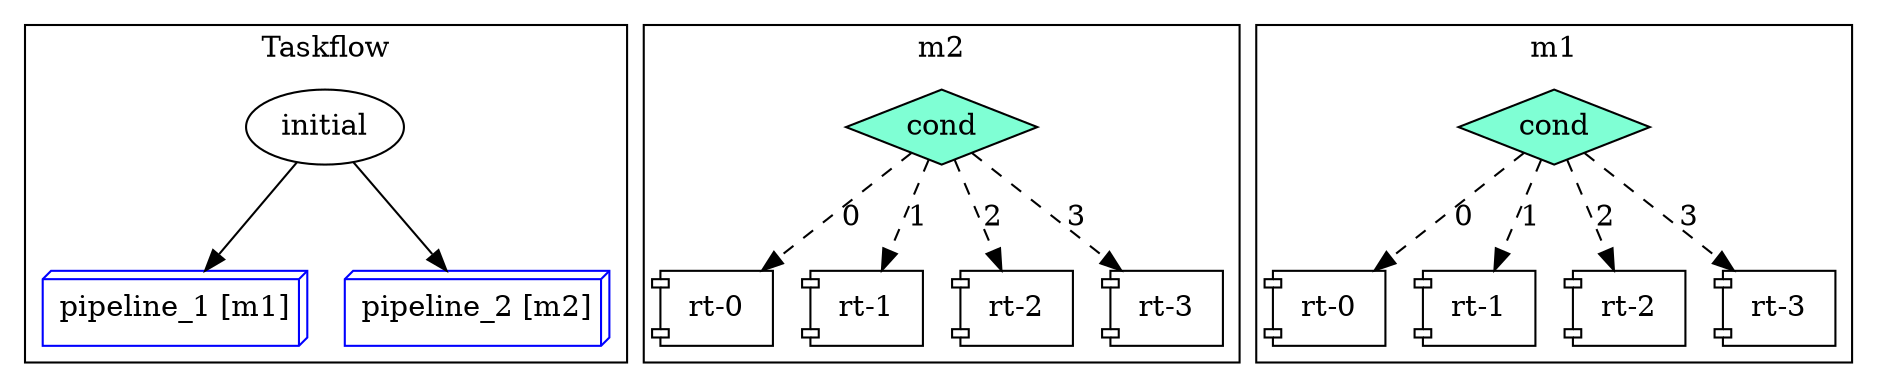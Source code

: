 digraph Taskflow {
subgraph cluster_p0x7ffe35bde158 {
label="Taskflow";
p0x131af10[shape=box3d, color=blue, label="pipeline_1 [m1]"];
p0x131aff8[shape=box3d, color=blue, label="pipeline_2 [m2]"];
p0x131b0e0[label="initial" ];
p0x131b0e0 -> p0x131af10;
p0x131b0e0 -> p0x131aff8;
}
subgraph cluster_p0x7ffe35bddd80 {
label="m2";
p0x131aa88[label="cond" shape=diamond color=black fillcolor=aquamarine style=filled];
p0x131aa88 -> p0x131ab70 [style=dashed label="0"];
p0x131aa88 -> p0x131ac58 [style=dashed label="1"];
p0x131aa88 -> p0x131ad40 [style=dashed label="2"];
p0x131aa88 -> p0x131ae28 [style=dashed label="3"];
p0x131ab70[label="rt-0" shape=component];
p0x131ac58[label="rt-1" shape=component];
p0x131ad40[label="rt-2" shape=component];
p0x131ae28[label="rt-3" shape=component];
}
subgraph cluster_p0x7ffe35bdde20 {
label="m1";
p0x131a600[label="cond" shape=diamond color=black fillcolor=aquamarine style=filled];
p0x131a600 -> p0x131a6e8 [style=dashed label="0"];
p0x131a600 -> p0x131a7d0 [style=dashed label="1"];
p0x131a600 -> p0x131a8b8 [style=dashed label="2"];
p0x131a600 -> p0x131a9a0 [style=dashed label="3"];
p0x131a6e8[label="rt-0" shape=component];
p0x131a7d0[label="rt-1" shape=component];
p0x131a8b8[label="rt-2" shape=component];
p0x131a9a0[label="rt-3" shape=component];
}
}

